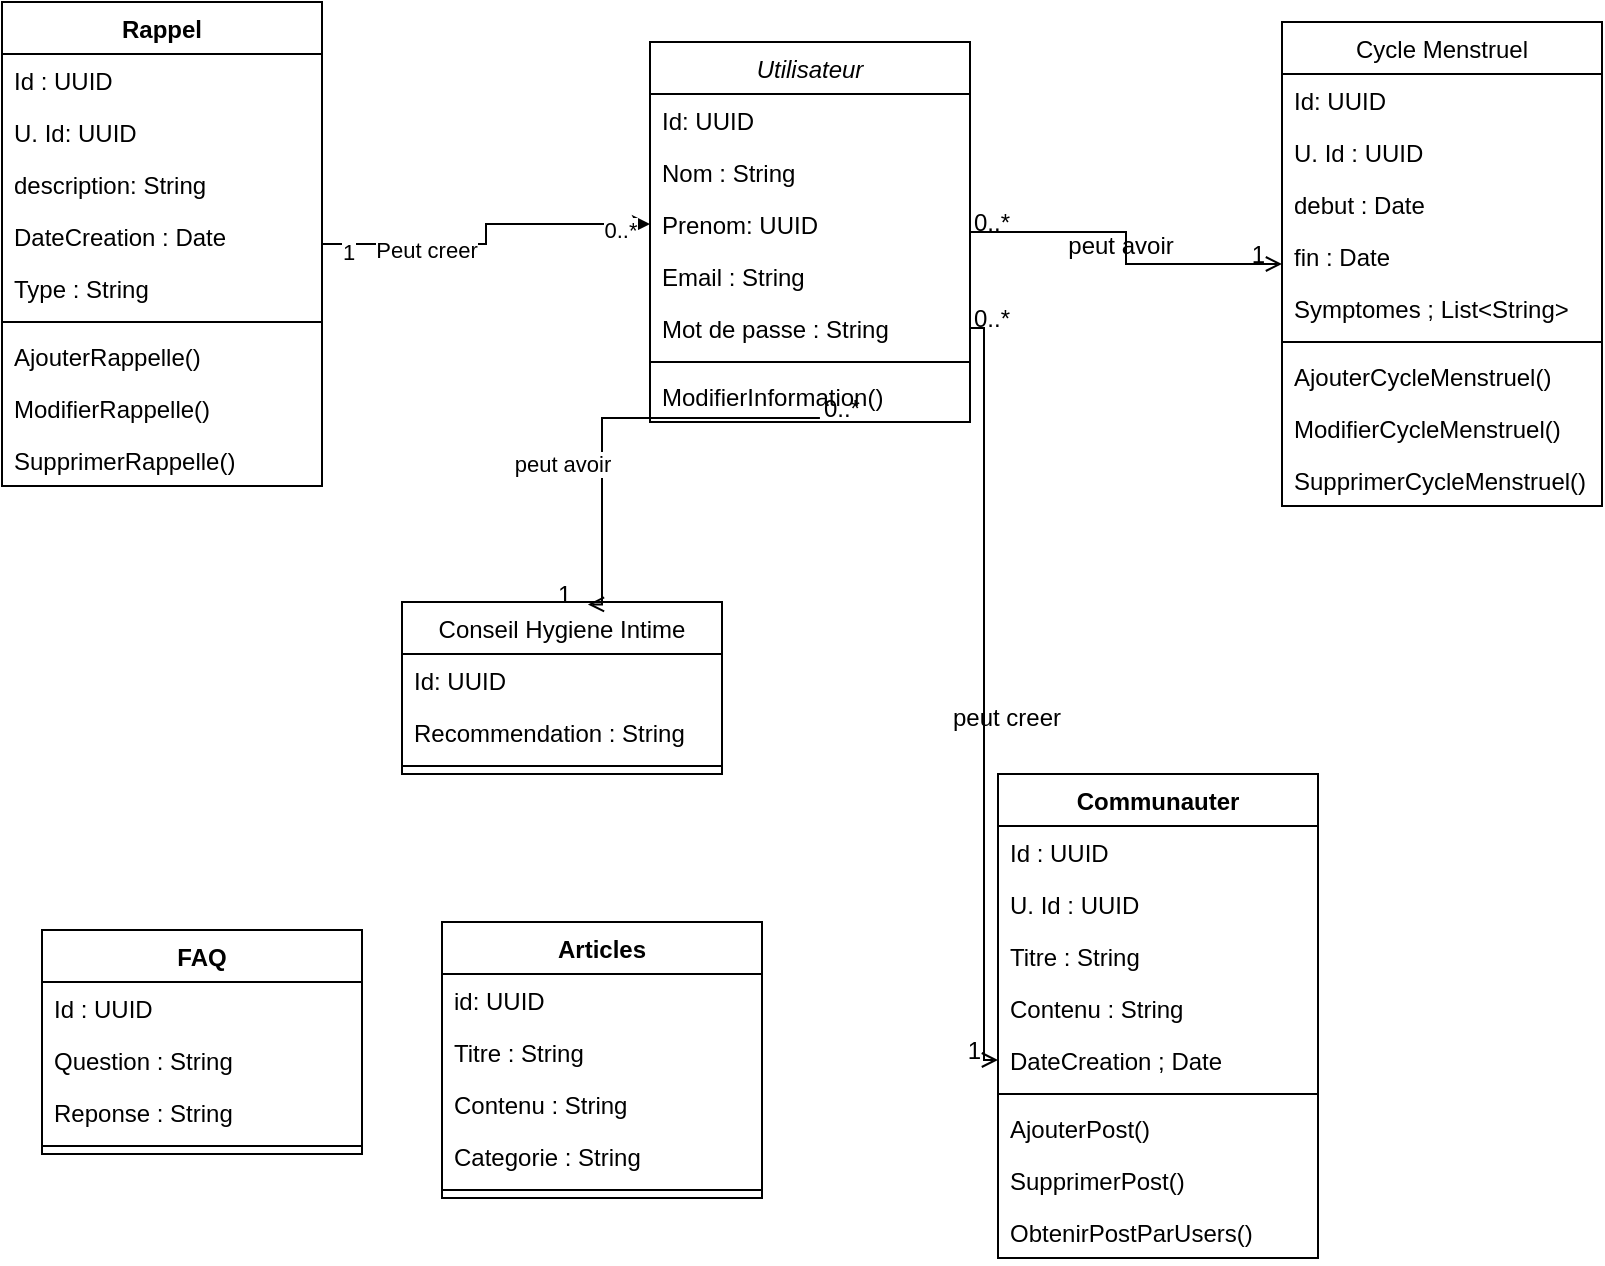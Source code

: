 <mxfile version="24.3.1" type="github">
  <diagram id="C5RBs43oDa-KdzZeNtuy" name="Page-1">
    <mxGraphModel dx="1348" dy="759" grid="1" gridSize="10" guides="1" tooltips="1" connect="1" arrows="1" fold="1" page="1" pageScale="1" pageWidth="827" pageHeight="1169" math="0" shadow="0">
      <root>
        <mxCell id="WIyWlLk6GJQsqaUBKTNV-0" />
        <mxCell id="WIyWlLk6GJQsqaUBKTNV-1" parent="WIyWlLk6GJQsqaUBKTNV-0" />
        <mxCell id="zkfFHV4jXpPFQw0GAbJ--0" value="Utilisateur" style="swimlane;fontStyle=2;align=center;verticalAlign=top;childLayout=stackLayout;horizontal=1;startSize=26;horizontalStack=0;resizeParent=1;resizeLast=0;collapsible=1;marginBottom=0;rounded=0;shadow=0;strokeWidth=1;" parent="WIyWlLk6GJQsqaUBKTNV-1" vertex="1">
          <mxGeometry x="334" y="120" width="160" height="190" as="geometry">
            <mxRectangle x="220" y="120" width="160" height="26" as="alternateBounds" />
          </mxGeometry>
        </mxCell>
        <mxCell id="gEOSg8oCyrBn91oX3YN3-0" value="Id: UUID" style="text;align=left;verticalAlign=top;spacingLeft=4;spacingRight=4;overflow=hidden;rotatable=0;points=[[0,0.5],[1,0.5]];portConstraint=eastwest;" vertex="1" parent="zkfFHV4jXpPFQw0GAbJ--0">
          <mxGeometry y="26" width="160" height="26" as="geometry" />
        </mxCell>
        <mxCell id="zkfFHV4jXpPFQw0GAbJ--2" value="Nom : String" style="text;align=left;verticalAlign=top;spacingLeft=4;spacingRight=4;overflow=hidden;rotatable=0;points=[[0,0.5],[1,0.5]];portConstraint=eastwest;rounded=0;shadow=0;html=0;" parent="zkfFHV4jXpPFQw0GAbJ--0" vertex="1">
          <mxGeometry y="52" width="160" height="26" as="geometry" />
        </mxCell>
        <mxCell id="zkfFHV4jXpPFQw0GAbJ--1" value="Prenom: UUID" style="text;align=left;verticalAlign=top;spacingLeft=4;spacingRight=4;overflow=hidden;rotatable=0;points=[[0,0.5],[1,0.5]];portConstraint=eastwest;" parent="zkfFHV4jXpPFQw0GAbJ--0" vertex="1">
          <mxGeometry y="78" width="160" height="26" as="geometry" />
        </mxCell>
        <mxCell id="gEOSg8oCyrBn91oX3YN3-1" value="Email : String" style="text;align=left;verticalAlign=top;spacingLeft=4;spacingRight=4;overflow=hidden;rotatable=0;points=[[0,0.5],[1,0.5]];portConstraint=eastwest;rounded=0;shadow=0;html=0;" vertex="1" parent="zkfFHV4jXpPFQw0GAbJ--0">
          <mxGeometry y="104" width="160" height="26" as="geometry" />
        </mxCell>
        <mxCell id="zkfFHV4jXpPFQw0GAbJ--3" value="Mot de passe : String" style="text;align=left;verticalAlign=top;spacingLeft=4;spacingRight=4;overflow=hidden;rotatable=0;points=[[0,0.5],[1,0.5]];portConstraint=eastwest;rounded=0;shadow=0;html=0;" parent="zkfFHV4jXpPFQw0GAbJ--0" vertex="1">
          <mxGeometry y="130" width="160" height="26" as="geometry" />
        </mxCell>
        <mxCell id="zkfFHV4jXpPFQw0GAbJ--4" value="" style="line;html=1;strokeWidth=1;align=left;verticalAlign=middle;spacingTop=-1;spacingLeft=3;spacingRight=3;rotatable=0;labelPosition=right;points=[];portConstraint=eastwest;" parent="zkfFHV4jXpPFQw0GAbJ--0" vertex="1">
          <mxGeometry y="156" width="160" height="8" as="geometry" />
        </mxCell>
        <mxCell id="zkfFHV4jXpPFQw0GAbJ--5" value="ModifierInformation()" style="text;align=left;verticalAlign=top;spacingLeft=4;spacingRight=4;overflow=hidden;rotatable=0;points=[[0,0.5],[1,0.5]];portConstraint=eastwest;" parent="zkfFHV4jXpPFQw0GAbJ--0" vertex="1">
          <mxGeometry y="164" width="160" height="26" as="geometry" />
        </mxCell>
        <mxCell id="zkfFHV4jXpPFQw0GAbJ--13" value="Conseil Hygiene Intime" style="swimlane;fontStyle=0;align=center;verticalAlign=top;childLayout=stackLayout;horizontal=1;startSize=26;horizontalStack=0;resizeParent=1;resizeLast=0;collapsible=1;marginBottom=0;rounded=0;shadow=0;strokeWidth=1;" parent="WIyWlLk6GJQsqaUBKTNV-1" vertex="1">
          <mxGeometry x="210" y="400" width="160" height="86" as="geometry">
            <mxRectangle x="340" y="380" width="170" height="26" as="alternateBounds" />
          </mxGeometry>
        </mxCell>
        <mxCell id="gEOSg8oCyrBn91oX3YN3-16" value="Id: UUID" style="text;align=left;verticalAlign=top;spacingLeft=4;spacingRight=4;overflow=hidden;rotatable=0;points=[[0,0.5],[1,0.5]];portConstraint=eastwest;" vertex="1" parent="zkfFHV4jXpPFQw0GAbJ--13">
          <mxGeometry y="26" width="160" height="26" as="geometry" />
        </mxCell>
        <mxCell id="zkfFHV4jXpPFQw0GAbJ--14" value="Recommendation : String" style="text;align=left;verticalAlign=top;spacingLeft=4;spacingRight=4;overflow=hidden;rotatable=0;points=[[0,0.5],[1,0.5]];portConstraint=eastwest;" parent="zkfFHV4jXpPFQw0GAbJ--13" vertex="1">
          <mxGeometry y="52" width="160" height="26" as="geometry" />
        </mxCell>
        <mxCell id="zkfFHV4jXpPFQw0GAbJ--15" value="" style="line;html=1;strokeWidth=1;align=left;verticalAlign=middle;spacingTop=-1;spacingLeft=3;spacingRight=3;rotatable=0;labelPosition=right;points=[];portConstraint=eastwest;" parent="zkfFHV4jXpPFQw0GAbJ--13" vertex="1">
          <mxGeometry y="78" width="160" height="8" as="geometry" />
        </mxCell>
        <mxCell id="zkfFHV4jXpPFQw0GAbJ--17" value="Cycle Menstruel" style="swimlane;fontStyle=0;align=center;verticalAlign=top;childLayout=stackLayout;horizontal=1;startSize=26;horizontalStack=0;resizeParent=1;resizeLast=0;collapsible=1;marginBottom=0;rounded=0;shadow=0;strokeWidth=1;" parent="WIyWlLk6GJQsqaUBKTNV-1" vertex="1">
          <mxGeometry x="650" y="110" width="160" height="242" as="geometry">
            <mxRectangle x="550" y="140" width="160" height="26" as="alternateBounds" />
          </mxGeometry>
        </mxCell>
        <mxCell id="zkfFHV4jXpPFQw0GAbJ--18" value="Id: UUID" style="text;align=left;verticalAlign=top;spacingLeft=4;spacingRight=4;overflow=hidden;rotatable=0;points=[[0,0.5],[1,0.5]];portConstraint=eastwest;" parent="zkfFHV4jXpPFQw0GAbJ--17" vertex="1">
          <mxGeometry y="26" width="160" height="26" as="geometry" />
        </mxCell>
        <mxCell id="zkfFHV4jXpPFQw0GAbJ--19" value="U. Id : UUID" style="text;align=left;verticalAlign=top;spacingLeft=4;spacingRight=4;overflow=hidden;rotatable=0;points=[[0,0.5],[1,0.5]];portConstraint=eastwest;rounded=0;shadow=0;html=0;" parent="zkfFHV4jXpPFQw0GAbJ--17" vertex="1">
          <mxGeometry y="52" width="160" height="26" as="geometry" />
        </mxCell>
        <mxCell id="zkfFHV4jXpPFQw0GAbJ--20" value="debut : Date" style="text;align=left;verticalAlign=top;spacingLeft=4;spacingRight=4;overflow=hidden;rotatable=0;points=[[0,0.5],[1,0.5]];portConstraint=eastwest;rounded=0;shadow=0;html=0;" parent="zkfFHV4jXpPFQw0GAbJ--17" vertex="1">
          <mxGeometry y="78" width="160" height="26" as="geometry" />
        </mxCell>
        <mxCell id="zkfFHV4jXpPFQw0GAbJ--21" value="fin : Date" style="text;align=left;verticalAlign=top;spacingLeft=4;spacingRight=4;overflow=hidden;rotatable=0;points=[[0,0.5],[1,0.5]];portConstraint=eastwest;rounded=0;shadow=0;html=0;" parent="zkfFHV4jXpPFQw0GAbJ--17" vertex="1">
          <mxGeometry y="104" width="160" height="26" as="geometry" />
        </mxCell>
        <mxCell id="zkfFHV4jXpPFQw0GAbJ--22" value="Symptomes ; List&lt;String&gt;" style="text;align=left;verticalAlign=top;spacingLeft=4;spacingRight=4;overflow=hidden;rotatable=0;points=[[0,0.5],[1,0.5]];portConstraint=eastwest;rounded=0;shadow=0;html=0;" parent="zkfFHV4jXpPFQw0GAbJ--17" vertex="1">
          <mxGeometry y="130" width="160" height="26" as="geometry" />
        </mxCell>
        <mxCell id="zkfFHV4jXpPFQw0GAbJ--23" value="" style="line;html=1;strokeWidth=1;align=left;verticalAlign=middle;spacingTop=-1;spacingLeft=3;spacingRight=3;rotatable=0;labelPosition=right;points=[];portConstraint=eastwest;" parent="zkfFHV4jXpPFQw0GAbJ--17" vertex="1">
          <mxGeometry y="156" width="160" height="8" as="geometry" />
        </mxCell>
        <mxCell id="gEOSg8oCyrBn91oX3YN3-2" value="AjouterCycleMenstruel()" style="text;align=left;verticalAlign=top;spacingLeft=4;spacingRight=4;overflow=hidden;rotatable=0;points=[[0,0.5],[1,0.5]];portConstraint=eastwest;" vertex="1" parent="zkfFHV4jXpPFQw0GAbJ--17">
          <mxGeometry y="164" width="160" height="26" as="geometry" />
        </mxCell>
        <mxCell id="zkfFHV4jXpPFQw0GAbJ--24" value="ModifierCycleMenstruel()" style="text;align=left;verticalAlign=top;spacingLeft=4;spacingRight=4;overflow=hidden;rotatable=0;points=[[0,0.5],[1,0.5]];portConstraint=eastwest;" parent="zkfFHV4jXpPFQw0GAbJ--17" vertex="1">
          <mxGeometry y="190" width="160" height="26" as="geometry" />
        </mxCell>
        <mxCell id="zkfFHV4jXpPFQw0GAbJ--25" value="SupprimerCycleMenstruel()" style="text;align=left;verticalAlign=top;spacingLeft=4;spacingRight=4;overflow=hidden;rotatable=0;points=[[0,0.5],[1,0.5]];portConstraint=eastwest;" parent="zkfFHV4jXpPFQw0GAbJ--17" vertex="1">
          <mxGeometry y="216" width="160" height="26" as="geometry" />
        </mxCell>
        <mxCell id="zkfFHV4jXpPFQw0GAbJ--26" value="" style="endArrow=open;shadow=0;strokeWidth=1;rounded=0;curved=0;endFill=1;edgeStyle=elbowEdgeStyle;elbow=horizontal;" parent="WIyWlLk6GJQsqaUBKTNV-1" source="zkfFHV4jXpPFQw0GAbJ--0" target="zkfFHV4jXpPFQw0GAbJ--17" edge="1">
          <mxGeometry x="0.5" y="41" relative="1" as="geometry">
            <mxPoint x="380" y="192" as="sourcePoint" />
            <mxPoint x="540" y="192" as="targetPoint" />
            <mxPoint x="-40" y="32" as="offset" />
          </mxGeometry>
        </mxCell>
        <mxCell id="zkfFHV4jXpPFQw0GAbJ--27" value="0..*" style="resizable=0;align=left;verticalAlign=bottom;labelBackgroundColor=none;fontSize=12;" parent="zkfFHV4jXpPFQw0GAbJ--26" connectable="0" vertex="1">
          <mxGeometry x="-1" relative="1" as="geometry">
            <mxPoint y="4" as="offset" />
          </mxGeometry>
        </mxCell>
        <mxCell id="zkfFHV4jXpPFQw0GAbJ--28" value="1" style="resizable=0;align=right;verticalAlign=bottom;labelBackgroundColor=none;fontSize=12;" parent="zkfFHV4jXpPFQw0GAbJ--26" connectable="0" vertex="1">
          <mxGeometry x="1" relative="1" as="geometry">
            <mxPoint x="-7" y="4" as="offset" />
          </mxGeometry>
        </mxCell>
        <mxCell id="zkfFHV4jXpPFQw0GAbJ--29" value="peut avoir" style="text;html=1;resizable=0;points=[];;align=center;verticalAlign=middle;labelBackgroundColor=none;rounded=0;shadow=0;strokeWidth=1;fontSize=12;" parent="zkfFHV4jXpPFQw0GAbJ--26" vertex="1" connectable="0">
          <mxGeometry x="0.5" y="49" relative="1" as="geometry">
            <mxPoint x="-38" y="40" as="offset" />
          </mxGeometry>
        </mxCell>
        <mxCell id="gEOSg8oCyrBn91oX3YN3-11" value="" style="endArrow=open;shadow=0;strokeWidth=1;rounded=0;curved=0;endFill=1;edgeStyle=elbowEdgeStyle;elbow=horizontal;exitX=0.531;exitY=0.923;exitDx=0;exitDy=0;exitPerimeter=0;entryX=0.581;entryY=0.014;entryDx=0;entryDy=0;entryPerimeter=0;" edge="1" parent="WIyWlLk6GJQsqaUBKTNV-1" source="zkfFHV4jXpPFQw0GAbJ--5" target="zkfFHV4jXpPFQw0GAbJ--13">
          <mxGeometry x="0.5" y="41" relative="1" as="geometry">
            <mxPoint x="390" y="351" as="sourcePoint" />
            <mxPoint x="518" y="377" as="targetPoint" />
            <mxPoint x="-40" y="32" as="offset" />
            <Array as="points">
              <mxPoint x="310" y="360" />
            </Array>
          </mxGeometry>
        </mxCell>
        <mxCell id="gEOSg8oCyrBn91oX3YN3-12" value="0..*" style="resizable=0;align=left;verticalAlign=bottom;labelBackgroundColor=none;fontSize=12;" connectable="0" vertex="1" parent="gEOSg8oCyrBn91oX3YN3-11">
          <mxGeometry x="-1" relative="1" as="geometry">
            <mxPoint y="4" as="offset" />
          </mxGeometry>
        </mxCell>
        <mxCell id="gEOSg8oCyrBn91oX3YN3-13" value="1" style="resizable=0;align=right;verticalAlign=bottom;labelBackgroundColor=none;fontSize=12;" connectable="0" vertex="1" parent="gEOSg8oCyrBn91oX3YN3-11">
          <mxGeometry x="1" relative="1" as="geometry">
            <mxPoint x="-7" y="4" as="offset" />
          </mxGeometry>
        </mxCell>
        <mxCell id="gEOSg8oCyrBn91oX3YN3-15" value="peut avoir" style="edgeLabel;html=1;align=center;verticalAlign=middle;resizable=0;points=[];" vertex="1" connectable="0" parent="gEOSg8oCyrBn91oX3YN3-11">
          <mxGeometry x="0.625" y="-5" relative="1" as="geometry">
            <mxPoint x="-15" y="-38" as="offset" />
          </mxGeometry>
        </mxCell>
        <mxCell id="gEOSg8oCyrBn91oX3YN3-17" value="Communauter" style="swimlane;fontStyle=1;align=center;verticalAlign=top;childLayout=stackLayout;horizontal=1;startSize=26;horizontalStack=0;resizeParent=1;resizeParentMax=0;resizeLast=0;collapsible=1;marginBottom=0;whiteSpace=wrap;html=1;" vertex="1" parent="WIyWlLk6GJQsqaUBKTNV-1">
          <mxGeometry x="508" y="486" width="160" height="242" as="geometry" />
        </mxCell>
        <mxCell id="gEOSg8oCyrBn91oX3YN3-18" value="Id : UUID" style="text;strokeColor=none;fillColor=none;align=left;verticalAlign=top;spacingLeft=4;spacingRight=4;overflow=hidden;rotatable=0;points=[[0,0.5],[1,0.5]];portConstraint=eastwest;whiteSpace=wrap;html=1;" vertex="1" parent="gEOSg8oCyrBn91oX3YN3-17">
          <mxGeometry y="26" width="160" height="26" as="geometry" />
        </mxCell>
        <mxCell id="gEOSg8oCyrBn91oX3YN3-21" value="U. Id : UUID" style="text;strokeColor=none;fillColor=none;align=left;verticalAlign=top;spacingLeft=4;spacingRight=4;overflow=hidden;rotatable=0;points=[[0,0.5],[1,0.5]];portConstraint=eastwest;whiteSpace=wrap;html=1;" vertex="1" parent="gEOSg8oCyrBn91oX3YN3-17">
          <mxGeometry y="52" width="160" height="26" as="geometry" />
        </mxCell>
        <mxCell id="gEOSg8oCyrBn91oX3YN3-22" value="Titre : String" style="text;strokeColor=none;fillColor=none;align=left;verticalAlign=top;spacingLeft=4;spacingRight=4;overflow=hidden;rotatable=0;points=[[0,0.5],[1,0.5]];portConstraint=eastwest;whiteSpace=wrap;html=1;" vertex="1" parent="gEOSg8oCyrBn91oX3YN3-17">
          <mxGeometry y="78" width="160" height="26" as="geometry" />
        </mxCell>
        <mxCell id="gEOSg8oCyrBn91oX3YN3-23" value="Contenu : String" style="text;strokeColor=none;fillColor=none;align=left;verticalAlign=top;spacingLeft=4;spacingRight=4;overflow=hidden;rotatable=0;points=[[0,0.5],[1,0.5]];portConstraint=eastwest;whiteSpace=wrap;html=1;" vertex="1" parent="gEOSg8oCyrBn91oX3YN3-17">
          <mxGeometry y="104" width="160" height="26" as="geometry" />
        </mxCell>
        <mxCell id="gEOSg8oCyrBn91oX3YN3-24" value="DateCreation ; Date" style="text;strokeColor=none;fillColor=none;align=left;verticalAlign=top;spacingLeft=4;spacingRight=4;overflow=hidden;rotatable=0;points=[[0,0.5],[1,0.5]];portConstraint=eastwest;whiteSpace=wrap;html=1;" vertex="1" parent="gEOSg8oCyrBn91oX3YN3-17">
          <mxGeometry y="130" width="160" height="26" as="geometry" />
        </mxCell>
        <mxCell id="gEOSg8oCyrBn91oX3YN3-19" value="" style="line;strokeWidth=1;fillColor=none;align=left;verticalAlign=middle;spacingTop=-1;spacingLeft=3;spacingRight=3;rotatable=0;labelPosition=right;points=[];portConstraint=eastwest;strokeColor=inherit;" vertex="1" parent="gEOSg8oCyrBn91oX3YN3-17">
          <mxGeometry y="156" width="160" height="8" as="geometry" />
        </mxCell>
        <mxCell id="gEOSg8oCyrBn91oX3YN3-25" value="AjouterPost()" style="text;strokeColor=none;fillColor=none;align=left;verticalAlign=top;spacingLeft=4;spacingRight=4;overflow=hidden;rotatable=0;points=[[0,0.5],[1,0.5]];portConstraint=eastwest;whiteSpace=wrap;html=1;" vertex="1" parent="gEOSg8oCyrBn91oX3YN3-17">
          <mxGeometry y="164" width="160" height="26" as="geometry" />
        </mxCell>
        <mxCell id="gEOSg8oCyrBn91oX3YN3-20" value="SupprimerPost()" style="text;strokeColor=none;fillColor=none;align=left;verticalAlign=top;spacingLeft=4;spacingRight=4;overflow=hidden;rotatable=0;points=[[0,0.5],[1,0.5]];portConstraint=eastwest;whiteSpace=wrap;html=1;" vertex="1" parent="gEOSg8oCyrBn91oX3YN3-17">
          <mxGeometry y="190" width="160" height="26" as="geometry" />
        </mxCell>
        <mxCell id="gEOSg8oCyrBn91oX3YN3-26" value="ObtenirPostParUsers()" style="text;strokeColor=none;fillColor=none;align=left;verticalAlign=top;spacingLeft=4;spacingRight=4;overflow=hidden;rotatable=0;points=[[0,0.5],[1,0.5]];portConstraint=eastwest;whiteSpace=wrap;html=1;" vertex="1" parent="gEOSg8oCyrBn91oX3YN3-17">
          <mxGeometry y="216" width="160" height="26" as="geometry" />
        </mxCell>
        <mxCell id="gEOSg8oCyrBn91oX3YN3-27" value="" style="endArrow=open;shadow=0;strokeWidth=1;rounded=0;curved=0;endFill=1;edgeStyle=elbowEdgeStyle;elbow=horizontal;entryX=0;entryY=0.5;entryDx=0;entryDy=0;exitX=1;exitY=0.5;exitDx=0;exitDy=0;" edge="1" parent="WIyWlLk6GJQsqaUBKTNV-1" source="zkfFHV4jXpPFQw0GAbJ--3" target="gEOSg8oCyrBn91oX3YN3-24">
          <mxGeometry x="0.5" y="41" relative="1" as="geometry">
            <mxPoint x="390" y="359" as="sourcePoint" />
            <mxPoint x="500" y="630" as="targetPoint" />
            <mxPoint x="-40" y="32" as="offset" />
          </mxGeometry>
        </mxCell>
        <mxCell id="gEOSg8oCyrBn91oX3YN3-28" value="0..*" style="resizable=0;align=left;verticalAlign=bottom;labelBackgroundColor=none;fontSize=12;" connectable="0" vertex="1" parent="gEOSg8oCyrBn91oX3YN3-27">
          <mxGeometry x="-1" relative="1" as="geometry">
            <mxPoint y="4" as="offset" />
          </mxGeometry>
        </mxCell>
        <mxCell id="gEOSg8oCyrBn91oX3YN3-29" value="1" style="resizable=0;align=right;verticalAlign=bottom;labelBackgroundColor=none;fontSize=12;" connectable="0" vertex="1" parent="gEOSg8oCyrBn91oX3YN3-27">
          <mxGeometry x="1" relative="1" as="geometry">
            <mxPoint x="-7" y="4" as="offset" />
          </mxGeometry>
        </mxCell>
        <mxCell id="gEOSg8oCyrBn91oX3YN3-30" value="peut creer" style="text;html=1;resizable=0;points=[];;align=center;verticalAlign=middle;labelBackgroundColor=none;rounded=0;shadow=0;strokeWidth=1;fontSize=12;" vertex="1" connectable="0" parent="gEOSg8oCyrBn91oX3YN3-27">
          <mxGeometry x="0.5" y="49" relative="1" as="geometry">
            <mxPoint x="-38" y="-83" as="offset" />
          </mxGeometry>
        </mxCell>
        <mxCell id="gEOSg8oCyrBn91oX3YN3-31" value="Articles" style="swimlane;fontStyle=1;align=center;verticalAlign=top;childLayout=stackLayout;horizontal=1;startSize=26;horizontalStack=0;resizeParent=1;resizeParentMax=0;resizeLast=0;collapsible=1;marginBottom=0;whiteSpace=wrap;html=1;" vertex="1" parent="WIyWlLk6GJQsqaUBKTNV-1">
          <mxGeometry x="230" y="560" width="160" height="138" as="geometry" />
        </mxCell>
        <mxCell id="gEOSg8oCyrBn91oX3YN3-32" value="id: UUID" style="text;strokeColor=none;fillColor=none;align=left;verticalAlign=top;spacingLeft=4;spacingRight=4;overflow=hidden;rotatable=0;points=[[0,0.5],[1,0.5]];portConstraint=eastwest;whiteSpace=wrap;html=1;" vertex="1" parent="gEOSg8oCyrBn91oX3YN3-31">
          <mxGeometry y="26" width="160" height="26" as="geometry" />
        </mxCell>
        <mxCell id="gEOSg8oCyrBn91oX3YN3-35" value="Titre : String" style="text;strokeColor=none;fillColor=none;align=left;verticalAlign=top;spacingLeft=4;spacingRight=4;overflow=hidden;rotatable=0;points=[[0,0.5],[1,0.5]];portConstraint=eastwest;whiteSpace=wrap;html=1;" vertex="1" parent="gEOSg8oCyrBn91oX3YN3-31">
          <mxGeometry y="52" width="160" height="26" as="geometry" />
        </mxCell>
        <mxCell id="gEOSg8oCyrBn91oX3YN3-36" value="Contenu : String" style="text;strokeColor=none;fillColor=none;align=left;verticalAlign=top;spacingLeft=4;spacingRight=4;overflow=hidden;rotatable=0;points=[[0,0.5],[1,0.5]];portConstraint=eastwest;whiteSpace=wrap;html=1;" vertex="1" parent="gEOSg8oCyrBn91oX3YN3-31">
          <mxGeometry y="78" width="160" height="26" as="geometry" />
        </mxCell>
        <mxCell id="gEOSg8oCyrBn91oX3YN3-37" value="Categorie : String" style="text;strokeColor=none;fillColor=none;align=left;verticalAlign=top;spacingLeft=4;spacingRight=4;overflow=hidden;rotatable=0;points=[[0,0.5],[1,0.5]];portConstraint=eastwest;whiteSpace=wrap;html=1;" vertex="1" parent="gEOSg8oCyrBn91oX3YN3-31">
          <mxGeometry y="104" width="160" height="26" as="geometry" />
        </mxCell>
        <mxCell id="gEOSg8oCyrBn91oX3YN3-33" value="" style="line;strokeWidth=1;fillColor=none;align=left;verticalAlign=middle;spacingTop=-1;spacingLeft=3;spacingRight=3;rotatable=0;labelPosition=right;points=[];portConstraint=eastwest;strokeColor=inherit;" vertex="1" parent="gEOSg8oCyrBn91oX3YN3-31">
          <mxGeometry y="130" width="160" height="8" as="geometry" />
        </mxCell>
        <mxCell id="gEOSg8oCyrBn91oX3YN3-44" value="" style="edgeStyle=orthogonalEdgeStyle;rounded=0;orthogonalLoop=1;jettySize=auto;html=1;" edge="1" parent="WIyWlLk6GJQsqaUBKTNV-1" source="gEOSg8oCyrBn91oX3YN3-38" target="zkfFHV4jXpPFQw0GAbJ--1">
          <mxGeometry relative="1" as="geometry" />
        </mxCell>
        <mxCell id="gEOSg8oCyrBn91oX3YN3-45" value="Peut creer" style="edgeLabel;html=1;align=center;verticalAlign=middle;resizable=0;points=[];" vertex="1" connectable="0" parent="gEOSg8oCyrBn91oX3YN3-44">
          <mxGeometry x="-0.551" y="-3" relative="1" as="geometry">
            <mxPoint x="13" as="offset" />
          </mxGeometry>
        </mxCell>
        <mxCell id="gEOSg8oCyrBn91oX3YN3-58" value="0..*" style="edgeLabel;html=1;align=center;verticalAlign=middle;resizable=0;points=[];" vertex="1" connectable="0" parent="gEOSg8oCyrBn91oX3YN3-44">
          <mxGeometry x="0.828" y="-3" relative="1" as="geometry">
            <mxPoint as="offset" />
          </mxGeometry>
        </mxCell>
        <mxCell id="gEOSg8oCyrBn91oX3YN3-59" value="1" style="edgeLabel;html=1;align=center;verticalAlign=middle;resizable=0;points=[];" vertex="1" connectable="0" parent="gEOSg8oCyrBn91oX3YN3-44">
          <mxGeometry x="-0.851" y="-4" relative="1" as="geometry">
            <mxPoint as="offset" />
          </mxGeometry>
        </mxCell>
        <mxCell id="gEOSg8oCyrBn91oX3YN3-38" value="Rappel" style="swimlane;fontStyle=1;align=center;verticalAlign=top;childLayout=stackLayout;horizontal=1;startSize=26;horizontalStack=0;resizeParent=1;resizeParentMax=0;resizeLast=0;collapsible=1;marginBottom=0;whiteSpace=wrap;html=1;" vertex="1" parent="WIyWlLk6GJQsqaUBKTNV-1">
          <mxGeometry x="10" y="100" width="160" height="242" as="geometry" />
        </mxCell>
        <mxCell id="gEOSg8oCyrBn91oX3YN3-46" value="Id : UUID" style="text;strokeColor=none;fillColor=none;align=left;verticalAlign=top;spacingLeft=4;spacingRight=4;overflow=hidden;rotatable=0;points=[[0,0.5],[1,0.5]];portConstraint=eastwest;whiteSpace=wrap;html=1;" vertex="1" parent="gEOSg8oCyrBn91oX3YN3-38">
          <mxGeometry y="26" width="160" height="26" as="geometry" />
        </mxCell>
        <mxCell id="gEOSg8oCyrBn91oX3YN3-47" value="U. Id: UUID" style="text;strokeColor=none;fillColor=none;align=left;verticalAlign=top;spacingLeft=4;spacingRight=4;overflow=hidden;rotatable=0;points=[[0,0.5],[1,0.5]];portConstraint=eastwest;whiteSpace=wrap;html=1;" vertex="1" parent="gEOSg8oCyrBn91oX3YN3-38">
          <mxGeometry y="52" width="160" height="26" as="geometry" />
        </mxCell>
        <mxCell id="gEOSg8oCyrBn91oX3YN3-48" value="description: String" style="text;strokeColor=none;fillColor=none;align=left;verticalAlign=top;spacingLeft=4;spacingRight=4;overflow=hidden;rotatable=0;points=[[0,0.5],[1,0.5]];portConstraint=eastwest;whiteSpace=wrap;html=1;" vertex="1" parent="gEOSg8oCyrBn91oX3YN3-38">
          <mxGeometry y="78" width="160" height="26" as="geometry" />
        </mxCell>
        <mxCell id="gEOSg8oCyrBn91oX3YN3-49" value="DateCreation : Date" style="text;strokeColor=none;fillColor=none;align=left;verticalAlign=top;spacingLeft=4;spacingRight=4;overflow=hidden;rotatable=0;points=[[0,0.5],[1,0.5]];portConstraint=eastwest;whiteSpace=wrap;html=1;" vertex="1" parent="gEOSg8oCyrBn91oX3YN3-38">
          <mxGeometry y="104" width="160" height="26" as="geometry" />
        </mxCell>
        <mxCell id="gEOSg8oCyrBn91oX3YN3-39" value="Type : String" style="text;strokeColor=none;fillColor=none;align=left;verticalAlign=top;spacingLeft=4;spacingRight=4;overflow=hidden;rotatable=0;points=[[0,0.5],[1,0.5]];portConstraint=eastwest;whiteSpace=wrap;html=1;" vertex="1" parent="gEOSg8oCyrBn91oX3YN3-38">
          <mxGeometry y="130" width="160" height="26" as="geometry" />
        </mxCell>
        <mxCell id="gEOSg8oCyrBn91oX3YN3-40" value="" style="line;strokeWidth=1;fillColor=none;align=left;verticalAlign=middle;spacingTop=-1;spacingLeft=3;spacingRight=3;rotatable=0;labelPosition=right;points=[];portConstraint=eastwest;strokeColor=inherit;" vertex="1" parent="gEOSg8oCyrBn91oX3YN3-38">
          <mxGeometry y="156" width="160" height="8" as="geometry" />
        </mxCell>
        <mxCell id="gEOSg8oCyrBn91oX3YN3-50" value="AjouterRappelle()" style="text;strokeColor=none;fillColor=none;align=left;verticalAlign=top;spacingLeft=4;spacingRight=4;overflow=hidden;rotatable=0;points=[[0,0.5],[1,0.5]];portConstraint=eastwest;whiteSpace=wrap;html=1;" vertex="1" parent="gEOSg8oCyrBn91oX3YN3-38">
          <mxGeometry y="164" width="160" height="26" as="geometry" />
        </mxCell>
        <mxCell id="gEOSg8oCyrBn91oX3YN3-51" value="ModifierRappelle()" style="text;strokeColor=none;fillColor=none;align=left;verticalAlign=top;spacingLeft=4;spacingRight=4;overflow=hidden;rotatable=0;points=[[0,0.5],[1,0.5]];portConstraint=eastwest;whiteSpace=wrap;html=1;" vertex="1" parent="gEOSg8oCyrBn91oX3YN3-38">
          <mxGeometry y="190" width="160" height="26" as="geometry" />
        </mxCell>
        <mxCell id="gEOSg8oCyrBn91oX3YN3-41" value="SupprimerRappelle()" style="text;strokeColor=none;fillColor=none;align=left;verticalAlign=top;spacingLeft=4;spacingRight=4;overflow=hidden;rotatable=0;points=[[0,0.5],[1,0.5]];portConstraint=eastwest;whiteSpace=wrap;html=1;" vertex="1" parent="gEOSg8oCyrBn91oX3YN3-38">
          <mxGeometry y="216" width="160" height="26" as="geometry" />
        </mxCell>
        <mxCell id="gEOSg8oCyrBn91oX3YN3-52" value="FAQ" style="swimlane;fontStyle=1;align=center;verticalAlign=top;childLayout=stackLayout;horizontal=1;startSize=26;horizontalStack=0;resizeParent=1;resizeParentMax=0;resizeLast=0;collapsible=1;marginBottom=0;whiteSpace=wrap;html=1;" vertex="1" parent="WIyWlLk6GJQsqaUBKTNV-1">
          <mxGeometry x="30" y="564" width="160" height="112" as="geometry" />
        </mxCell>
        <mxCell id="gEOSg8oCyrBn91oX3YN3-56" value="Id : UUID" style="text;strokeColor=none;fillColor=none;align=left;verticalAlign=top;spacingLeft=4;spacingRight=4;overflow=hidden;rotatable=0;points=[[0,0.5],[1,0.5]];portConstraint=eastwest;whiteSpace=wrap;html=1;" vertex="1" parent="gEOSg8oCyrBn91oX3YN3-52">
          <mxGeometry y="26" width="160" height="26" as="geometry" />
        </mxCell>
        <mxCell id="gEOSg8oCyrBn91oX3YN3-57" value="Question : String" style="text;strokeColor=none;fillColor=none;align=left;verticalAlign=top;spacingLeft=4;spacingRight=4;overflow=hidden;rotatable=0;points=[[0,0.5],[1,0.5]];portConstraint=eastwest;whiteSpace=wrap;html=1;" vertex="1" parent="gEOSg8oCyrBn91oX3YN3-52">
          <mxGeometry y="52" width="160" height="26" as="geometry" />
        </mxCell>
        <mxCell id="gEOSg8oCyrBn91oX3YN3-53" value="Reponse : String" style="text;strokeColor=none;fillColor=none;align=left;verticalAlign=top;spacingLeft=4;spacingRight=4;overflow=hidden;rotatable=0;points=[[0,0.5],[1,0.5]];portConstraint=eastwest;whiteSpace=wrap;html=1;" vertex="1" parent="gEOSg8oCyrBn91oX3YN3-52">
          <mxGeometry y="78" width="160" height="26" as="geometry" />
        </mxCell>
        <mxCell id="gEOSg8oCyrBn91oX3YN3-54" value="" style="line;strokeWidth=1;fillColor=none;align=left;verticalAlign=middle;spacingTop=-1;spacingLeft=3;spacingRight=3;rotatable=0;labelPosition=right;points=[];portConstraint=eastwest;strokeColor=inherit;" vertex="1" parent="gEOSg8oCyrBn91oX3YN3-52">
          <mxGeometry y="104" width="160" height="8" as="geometry" />
        </mxCell>
      </root>
    </mxGraphModel>
  </diagram>
</mxfile>
